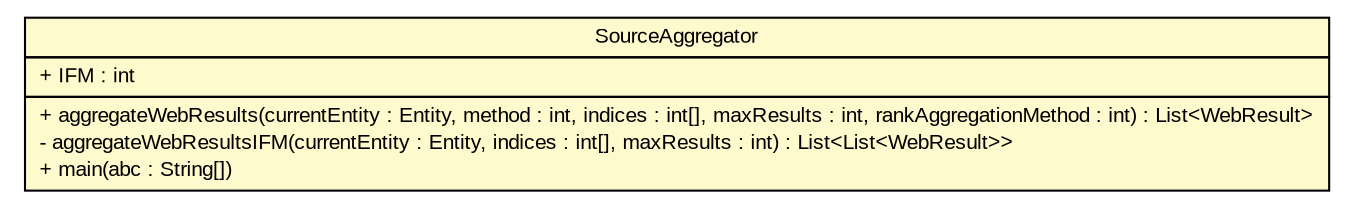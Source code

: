 #!/usr/local/bin/dot
#
# Class diagram 
# Generated by UMLGraph version 5.2 (http://www.umlgraph.org/)
#

digraph G {
	edge [fontname="arial",fontsize=10,labelfontname="arial",labelfontsize=10];
	node [fontname="arial",fontsize=10,shape=plaintext];
	nodesep=0.25;
	ranksep=0.5;
	// tud.iir.web.SourceAggregator
	c55899 [label=<<table title="tud.iir.web.SourceAggregator" border="0" cellborder="1" cellspacing="0" cellpadding="2" port="p" bgcolor="lemonChiffon" href="./SourceAggregator.html">
		<tr><td><table border="0" cellspacing="0" cellpadding="1">
<tr><td align="center" balign="center"> SourceAggregator </td></tr>
		</table></td></tr>
		<tr><td><table border="0" cellspacing="0" cellpadding="1">
<tr><td align="left" balign="left"> + IFM : int </td></tr>
		</table></td></tr>
		<tr><td><table border="0" cellspacing="0" cellpadding="1">
<tr><td align="left" balign="left"> + aggregateWebResults(currentEntity : Entity, method : int, indices : int[], maxResults : int, rankAggregationMethod : int) : List&lt;WebResult&gt; </td></tr>
<tr><td align="left" balign="left"> - aggregateWebResultsIFM(currentEntity : Entity, indices : int[], maxResults : int) : List&lt;List&lt;WebResult&gt;&gt; </td></tr>
<tr><td align="left" balign="left"> + main(abc : String[]) </td></tr>
		</table></td></tr>
		</table>>, fontname="arial", fontcolor="black", fontsize=10.0];
}

